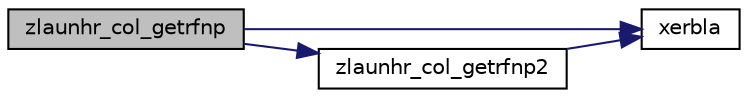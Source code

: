 digraph "zlaunhr_col_getrfnp"
{
 // LATEX_PDF_SIZE
  edge [fontname="Helvetica",fontsize="10",labelfontname="Helvetica",labelfontsize="10"];
  node [fontname="Helvetica",fontsize="10",shape=record];
  rankdir="LR";
  Node1 [label="zlaunhr_col_getrfnp",height=0.2,width=0.4,color="black", fillcolor="grey75", style="filled", fontcolor="black",tooltip="ZLAUNHR_COL_GETRFNP"];
  Node1 -> Node2 [color="midnightblue",fontsize="10",style="solid",fontname="Helvetica"];
  Node2 [label="xerbla",height=0.2,width=0.4,color="black", fillcolor="white", style="filled",URL="$xerbla_8f.html#a377ee61015baf8dea7770b3a404b1c07",tooltip="XERBLA"];
  Node1 -> Node3 [color="midnightblue",fontsize="10",style="solid",fontname="Helvetica"];
  Node3 [label="zlaunhr_col_getrfnp2",height=0.2,width=0.4,color="black", fillcolor="white", style="filled",URL="$zlaunhr__col__getrfnp2_8f.html#a201b692a0bbd15607e2a61ce7cacf283",tooltip="ZLAUNHR_COL_GETRFNP2"];
  Node3 -> Node2 [color="midnightblue",fontsize="10",style="solid",fontname="Helvetica"];
}
